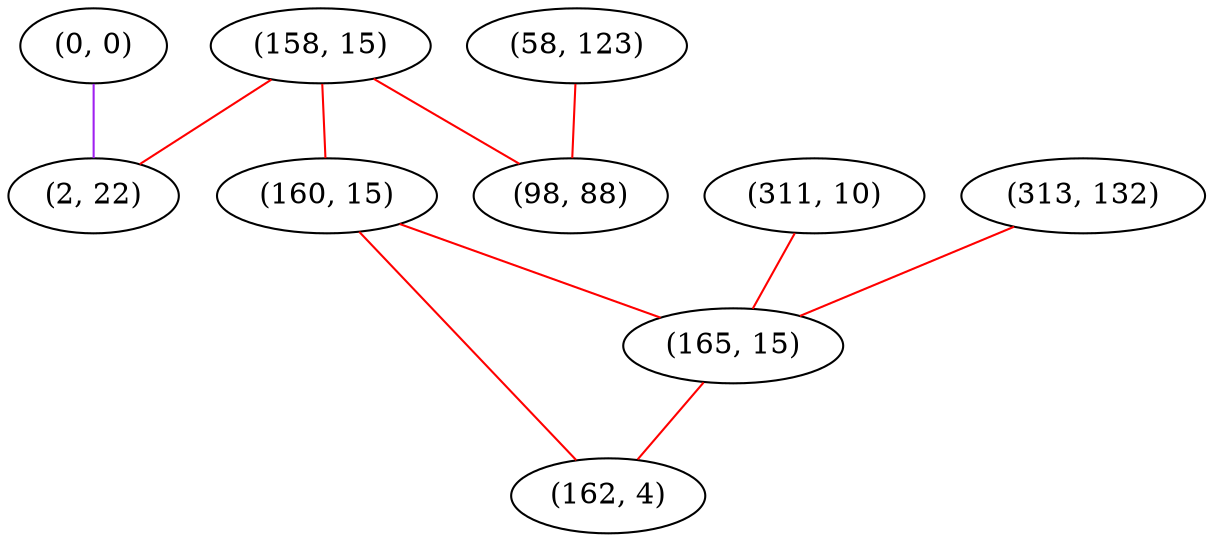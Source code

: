 graph "" {
"(158, 15)";
"(0, 0)";
"(58, 123)";
"(313, 132)";
"(160, 15)";
"(311, 10)";
"(2, 22)";
"(165, 15)";
"(98, 88)";
"(162, 4)";
"(158, 15)" -- "(98, 88)"  [color=red, key=0, weight=1];
"(158, 15)" -- "(2, 22)"  [color=red, key=0, weight=1];
"(158, 15)" -- "(160, 15)"  [color=red, key=0, weight=1];
"(0, 0)" -- "(2, 22)"  [color=purple, key=0, weight=4];
"(58, 123)" -- "(98, 88)"  [color=red, key=0, weight=1];
"(313, 132)" -- "(165, 15)"  [color=red, key=0, weight=1];
"(160, 15)" -- "(165, 15)"  [color=red, key=0, weight=1];
"(160, 15)" -- "(162, 4)"  [color=red, key=0, weight=1];
"(311, 10)" -- "(165, 15)"  [color=red, key=0, weight=1];
"(165, 15)" -- "(162, 4)"  [color=red, key=0, weight=1];
}
